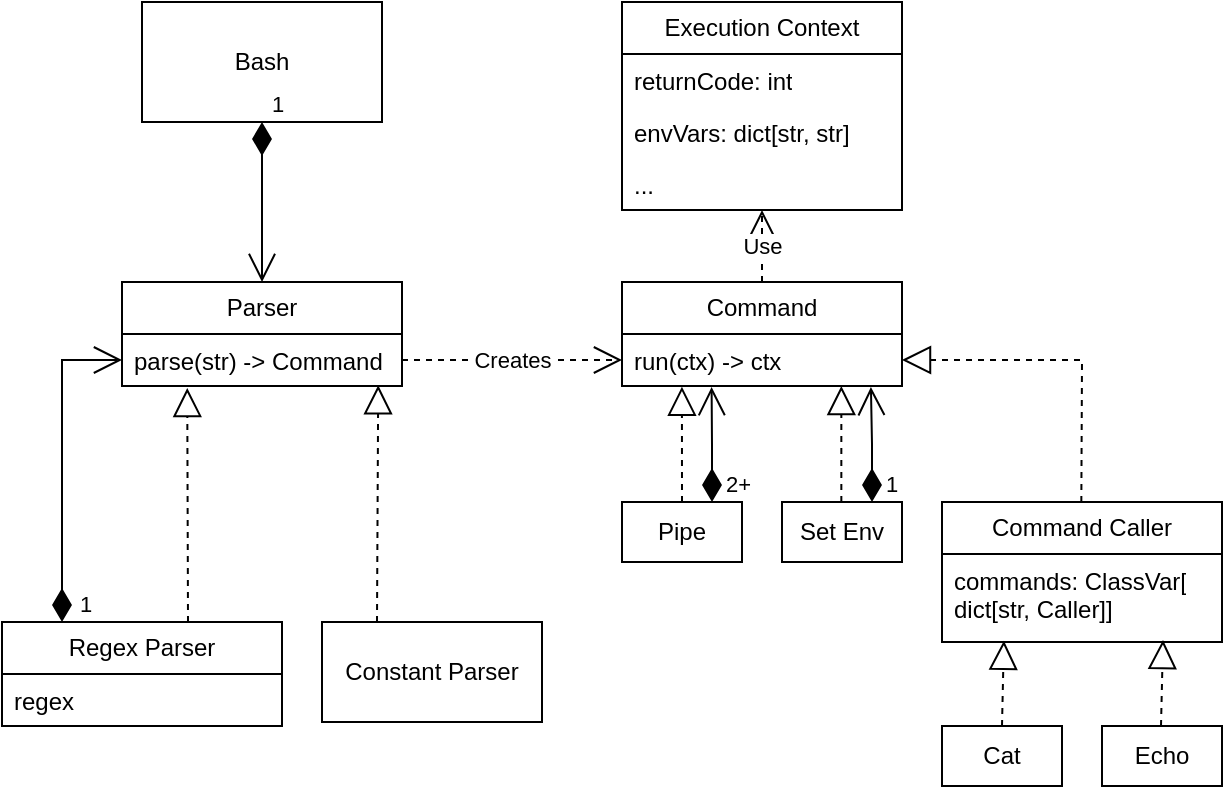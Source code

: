 <mxfile version="26.2.9">
  <diagram name="Page-1" id="c4acf3e9-155e-7222-9cf6-157b1a14988f">
    <mxGraphModel dx="1204" dy="660" grid="1" gridSize="10" guides="0" tooltips="1" connect="1" arrows="1" fold="1" page="0" pageScale="1" pageWidth="850" pageHeight="1100" background="none" math="0" shadow="0">
      <root>
        <mxCell id="0" />
        <mxCell id="1" parent="0" />
        <mxCell id="wdndsNvhbNnQc7CHM0PR-1" value="&lt;div&gt;Bash&lt;/div&gt;" style="rounded=0;whiteSpace=wrap;html=1;" vertex="1" parent="1">
          <mxGeometry x="320" y="260" width="120" height="60" as="geometry" />
        </mxCell>
        <mxCell id="wdndsNvhbNnQc7CHM0PR-3" value="Parser" style="swimlane;fontStyle=0;childLayout=stackLayout;horizontal=1;startSize=26;fillColor=none;horizontalStack=0;resizeParent=1;resizeParentMax=0;resizeLast=0;collapsible=1;marginBottom=0;whiteSpace=wrap;html=1;" vertex="1" parent="1">
          <mxGeometry x="310" y="400" width="140" height="52" as="geometry" />
        </mxCell>
        <mxCell id="wdndsNvhbNnQc7CHM0PR-4" value="parse(str) -&amp;gt; Command" style="text;strokeColor=none;fillColor=none;align=left;verticalAlign=top;spacingLeft=4;spacingRight=4;overflow=hidden;rotatable=0;points=[[0,0.5],[1,0.5]];portConstraint=eastwest;whiteSpace=wrap;html=1;" vertex="1" parent="wdndsNvhbNnQc7CHM0PR-3">
          <mxGeometry y="26" width="140" height="26" as="geometry" />
        </mxCell>
        <mxCell id="wdndsNvhbNnQc7CHM0PR-7" value="1" style="endArrow=open;html=1;endSize=12;startArrow=diamondThin;startSize=14;startFill=1;edgeStyle=orthogonalEdgeStyle;align=left;verticalAlign=bottom;rounded=0;exitX=0.5;exitY=1;exitDx=0;exitDy=0;entryX=0.5;entryY=0;entryDx=0;entryDy=0;spacingBottom=0;spacingTop=0;" edge="1" parent="1" source="wdndsNvhbNnQc7CHM0PR-1" target="wdndsNvhbNnQc7CHM0PR-3">
          <mxGeometry x="-1" y="3" relative="1" as="geometry">
            <mxPoint x="340" y="360" as="sourcePoint" />
            <mxPoint x="500" y="360" as="targetPoint" />
          </mxGeometry>
        </mxCell>
        <mxCell id="wdndsNvhbNnQc7CHM0PR-8" value="Regex Parser" style="swimlane;fontStyle=0;childLayout=stackLayout;horizontal=1;startSize=26;fillColor=none;horizontalStack=0;resizeParent=1;resizeParentMax=0;resizeLast=0;collapsible=1;marginBottom=0;whiteSpace=wrap;html=1;" vertex="1" parent="1">
          <mxGeometry x="250" y="570" width="140" height="52" as="geometry" />
        </mxCell>
        <mxCell id="wdndsNvhbNnQc7CHM0PR-9" value="regex" style="text;strokeColor=none;fillColor=none;align=left;verticalAlign=top;spacingLeft=4;spacingRight=4;overflow=hidden;rotatable=0;points=[[0,0.5],[1,0.5]];portConstraint=eastwest;whiteSpace=wrap;html=1;" vertex="1" parent="wdndsNvhbNnQc7CHM0PR-8">
          <mxGeometry y="26" width="140" height="26" as="geometry" />
        </mxCell>
        <mxCell id="wdndsNvhbNnQc7CHM0PR-13" value="1" style="endArrow=open;html=1;endSize=12;startArrow=diamondThin;startSize=14;startFill=1;edgeStyle=orthogonalEdgeStyle;align=left;verticalAlign=bottom;rounded=0;entryX=0;entryY=0.5;entryDx=0;entryDy=0;spacingTop=0;spacingLeft=10;" edge="1" parent="1" target="wdndsNvhbNnQc7CHM0PR-4">
          <mxGeometry x="-1" y="3" relative="1" as="geometry">
            <mxPoint x="280" y="570" as="sourcePoint" />
            <mxPoint x="510" y="530" as="targetPoint" />
            <Array as="points">
              <mxPoint x="280" y="570" />
              <mxPoint x="280" y="439" />
            </Array>
          </mxGeometry>
        </mxCell>
        <mxCell id="wdndsNvhbNnQc7CHM0PR-14" value="" style="endArrow=block;dashed=1;endFill=0;endSize=12;html=1;rounded=0;entryX=0.233;entryY=1.038;entryDx=0;entryDy=0;entryPerimeter=0;" edge="1" parent="1" target="wdndsNvhbNnQc7CHM0PR-4">
          <mxGeometry width="160" relative="1" as="geometry">
            <mxPoint x="343" y="570" as="sourcePoint" />
            <mxPoint x="520" y="570" as="targetPoint" />
          </mxGeometry>
        </mxCell>
        <mxCell id="wdndsNvhbNnQc7CHM0PR-19" value="Constant Parser" style="html=1;whiteSpace=wrap;" vertex="1" parent="1">
          <mxGeometry x="410" y="570" width="110" height="50" as="geometry" />
        </mxCell>
        <mxCell id="wdndsNvhbNnQc7CHM0PR-20" value="" style="endArrow=block;dashed=1;endFill=0;endSize=12;html=1;rounded=0;exitX=0.25;exitY=0;exitDx=0;exitDy=0;entryX=0.915;entryY=0.986;entryDx=0;entryDy=0;entryPerimeter=0;" edge="1" parent="1" source="wdndsNvhbNnQc7CHM0PR-19" target="wdndsNvhbNnQc7CHM0PR-4">
          <mxGeometry width="160" relative="1" as="geometry">
            <mxPoint x="480" y="520" as="sourcePoint" />
            <mxPoint x="640" y="520" as="targetPoint" />
          </mxGeometry>
        </mxCell>
        <mxCell id="wdndsNvhbNnQc7CHM0PR-21" value="Command" style="swimlane;fontStyle=0;childLayout=stackLayout;horizontal=1;startSize=26;fillColor=none;horizontalStack=0;resizeParent=1;resizeParentMax=0;resizeLast=0;collapsible=1;marginBottom=0;whiteSpace=wrap;html=1;" vertex="1" parent="1">
          <mxGeometry x="560" y="400" width="140" height="52" as="geometry" />
        </mxCell>
        <mxCell id="wdndsNvhbNnQc7CHM0PR-22" value="run(ctx) -&amp;gt; ctx" style="text;strokeColor=none;fillColor=none;align=left;verticalAlign=top;spacingLeft=4;spacingRight=4;overflow=hidden;rotatable=0;points=[[0,0.5],[1,0.5]];portConstraint=eastwest;whiteSpace=wrap;html=1;" vertex="1" parent="wdndsNvhbNnQc7CHM0PR-21">
          <mxGeometry y="26" width="140" height="26" as="geometry" />
        </mxCell>
        <mxCell id="wdndsNvhbNnQc7CHM0PR-25" value="Creates" style="endArrow=open;endSize=12;dashed=1;html=1;rounded=0;entryX=0;entryY=0.5;entryDx=0;entryDy=0;exitX=1;exitY=0.5;exitDx=0;exitDy=0;" edge="1" parent="1" source="wdndsNvhbNnQc7CHM0PR-4" target="wdndsNvhbNnQc7CHM0PR-22">
          <mxGeometry width="160" relative="1" as="geometry">
            <mxPoint x="450" y="420" as="sourcePoint" />
            <mxPoint x="610" y="420" as="targetPoint" />
          </mxGeometry>
        </mxCell>
        <mxCell id="wdndsNvhbNnQc7CHM0PR-30" value="Execution Context" style="swimlane;fontStyle=0;childLayout=stackLayout;horizontal=1;startSize=26;fillColor=none;horizontalStack=0;resizeParent=1;resizeParentMax=0;resizeLast=0;collapsible=1;marginBottom=0;whiteSpace=wrap;html=1;" vertex="1" parent="1">
          <mxGeometry x="560" y="260" width="140" height="104" as="geometry" />
        </mxCell>
        <mxCell id="wdndsNvhbNnQc7CHM0PR-31" value="returnCode: int" style="text;strokeColor=none;fillColor=none;align=left;verticalAlign=top;spacingLeft=4;spacingRight=4;overflow=hidden;rotatable=0;points=[[0,0.5],[1,0.5]];portConstraint=eastwest;whiteSpace=wrap;html=1;" vertex="1" parent="wdndsNvhbNnQc7CHM0PR-30">
          <mxGeometry y="26" width="140" height="26" as="geometry" />
        </mxCell>
        <mxCell id="wdndsNvhbNnQc7CHM0PR-32" value="envVars: dict[str, str]" style="text;strokeColor=none;fillColor=none;align=left;verticalAlign=top;spacingLeft=4;spacingRight=4;overflow=hidden;rotatable=0;points=[[0,0.5],[1,0.5]];portConstraint=eastwest;whiteSpace=wrap;html=1;" vertex="1" parent="wdndsNvhbNnQc7CHM0PR-30">
          <mxGeometry y="52" width="140" height="26" as="geometry" />
        </mxCell>
        <mxCell id="wdndsNvhbNnQc7CHM0PR-33" value="..." style="text;strokeColor=none;fillColor=none;align=left;verticalAlign=top;spacingLeft=4;spacingRight=4;overflow=hidden;rotatable=0;points=[[0,0.5],[1,0.5]];portConstraint=eastwest;whiteSpace=wrap;html=1;" vertex="1" parent="wdndsNvhbNnQc7CHM0PR-30">
          <mxGeometry y="78" width="140" height="26" as="geometry" />
        </mxCell>
        <mxCell id="wdndsNvhbNnQc7CHM0PR-34" value="Use" style="endArrow=open;endSize=12;dashed=1;html=1;rounded=0;exitX=0.5;exitY=0;exitDx=0;exitDy=0;entryX=0.5;entryY=1;entryDx=0;entryDy=0;" edge="1" parent="1" source="wdndsNvhbNnQc7CHM0PR-21" target="wdndsNvhbNnQc7CHM0PR-30">
          <mxGeometry width="160" relative="1" as="geometry">
            <mxPoint x="790" y="390" as="sourcePoint" />
            <mxPoint x="630" y="390" as="targetPoint" />
          </mxGeometry>
        </mxCell>
        <mxCell id="wdndsNvhbNnQc7CHM0PR-40" value="Pipe" style="html=1;whiteSpace=wrap;" vertex="1" parent="1">
          <mxGeometry x="560" y="510" width="60" height="30" as="geometry" />
        </mxCell>
        <mxCell id="wdndsNvhbNnQc7CHM0PR-41" value="Set Env" style="html=1;whiteSpace=wrap;" vertex="1" parent="1">
          <mxGeometry x="640" y="510" width="60" height="30" as="geometry" />
        </mxCell>
        <mxCell id="wdndsNvhbNnQc7CHM0PR-42" value="Command Caller" style="swimlane;fontStyle=0;childLayout=stackLayout;horizontal=1;startSize=26;fillColor=none;horizontalStack=0;resizeParent=1;resizeParentMax=0;resizeLast=0;collapsible=1;marginBottom=0;whiteSpace=wrap;html=1;" vertex="1" parent="1">
          <mxGeometry x="720" y="510" width="140" height="70" as="geometry" />
        </mxCell>
        <mxCell id="wdndsNvhbNnQc7CHM0PR-43" value="&lt;div&gt;commands: ClassVar[&lt;/div&gt;&lt;div&gt;dict[str, Caller]]&lt;/div&gt;" style="text;strokeColor=none;fillColor=none;align=left;verticalAlign=top;spacingLeft=4;spacingRight=4;overflow=hidden;rotatable=0;points=[[0,0.5],[1,0.5]];portConstraint=eastwest;whiteSpace=wrap;html=1;" vertex="1" parent="wdndsNvhbNnQc7CHM0PR-42">
          <mxGeometry y="26" width="140" height="44" as="geometry" />
        </mxCell>
        <mxCell id="wdndsNvhbNnQc7CHM0PR-46" value="" style="endArrow=block;dashed=1;endFill=0;endSize=12;html=1;rounded=0;exitX=0.5;exitY=0;exitDx=0;exitDy=0;entryX=0.214;entryY=1.013;entryDx=0;entryDy=0;entryPerimeter=0;" edge="1" parent="1" source="wdndsNvhbNnQc7CHM0PR-40" target="wdndsNvhbNnQc7CHM0PR-22">
          <mxGeometry width="160" relative="1" as="geometry">
            <mxPoint x="600" y="470" as="sourcePoint" />
            <mxPoint x="760" y="470" as="targetPoint" />
          </mxGeometry>
        </mxCell>
        <mxCell id="wdndsNvhbNnQc7CHM0PR-47" value="" style="endArrow=block;dashed=1;endFill=0;endSize=12;html=1;rounded=0;exitX=0.5;exitY=0;exitDx=0;exitDy=0;entryX=0.214;entryY=1.013;entryDx=0;entryDy=0;entryPerimeter=0;" edge="1" parent="1">
          <mxGeometry width="160" relative="1" as="geometry">
            <mxPoint x="669.67" y="510" as="sourcePoint" />
            <mxPoint x="669.67" y="452" as="targetPoint" />
          </mxGeometry>
        </mxCell>
        <mxCell id="wdndsNvhbNnQc7CHM0PR-48" value="" style="endArrow=block;dashed=1;endFill=0;endSize=12;html=1;rounded=0;exitX=0.5;exitY=0;exitDx=0;exitDy=0;entryX=1;entryY=0.5;entryDx=0;entryDy=0;" edge="1" parent="1" target="wdndsNvhbNnQc7CHM0PR-22">
          <mxGeometry width="160" relative="1" as="geometry">
            <mxPoint x="789.67" y="510" as="sourcePoint" />
            <mxPoint x="789.67" y="452" as="targetPoint" />
            <Array as="points">
              <mxPoint x="790" y="439" />
            </Array>
          </mxGeometry>
        </mxCell>
        <mxCell id="wdndsNvhbNnQc7CHM0PR-49" value="Cat" style="html=1;whiteSpace=wrap;" vertex="1" parent="1">
          <mxGeometry x="720" y="622" width="60" height="30" as="geometry" />
        </mxCell>
        <mxCell id="wdndsNvhbNnQc7CHM0PR-50" value="Echo" style="html=1;whiteSpace=wrap;" vertex="1" parent="1">
          <mxGeometry x="800" y="622" width="60" height="30" as="geometry" />
        </mxCell>
        <mxCell id="wdndsNvhbNnQc7CHM0PR-51" value="" style="endArrow=block;dashed=1;endFill=0;endSize=12;html=1;rounded=0;exitX=0.5;exitY=0;exitDx=0;exitDy=0;entryX=0.221;entryY=0.986;entryDx=0;entryDy=0;entryPerimeter=0;" edge="1" parent="1" source="wdndsNvhbNnQc7CHM0PR-49" target="wdndsNvhbNnQc7CHM0PR-43">
          <mxGeometry width="160" relative="1" as="geometry">
            <mxPoint x="750" y="600" as="sourcePoint" />
            <mxPoint x="910" y="600" as="targetPoint" />
          </mxGeometry>
        </mxCell>
        <mxCell id="wdndsNvhbNnQc7CHM0PR-52" value="" style="endArrow=block;dashed=1;endFill=0;endSize=12;html=1;rounded=0;exitX=0.5;exitY=0;exitDx=0;exitDy=0;entryX=0.221;entryY=0.986;entryDx=0;entryDy=0;entryPerimeter=0;" edge="1" parent="1">
          <mxGeometry width="160" relative="1" as="geometry">
            <mxPoint x="829.5" y="622" as="sourcePoint" />
            <mxPoint x="830.5" y="579" as="targetPoint" />
          </mxGeometry>
        </mxCell>
        <mxCell id="wdndsNvhbNnQc7CHM0PR-53" value="2+" style="endArrow=open;html=1;endSize=12;startArrow=diamondThin;startSize=14;startFill=1;edgeStyle=orthogonalEdgeStyle;align=left;verticalAlign=bottom;rounded=0;exitX=0.75;exitY=0;exitDx=0;exitDy=0;entryX=0.32;entryY=1.02;entryDx=0;entryDy=0;entryPerimeter=0;" edge="1" parent="1" source="wdndsNvhbNnQc7CHM0PR-40" target="wdndsNvhbNnQc7CHM0PR-22">
          <mxGeometry x="-1.0" y="-5" relative="1" as="geometry">
            <mxPoint x="620" y="490" as="sourcePoint" />
            <mxPoint x="780" y="490" as="targetPoint" />
            <mxPoint as="offset" />
          </mxGeometry>
        </mxCell>
        <mxCell id="wdndsNvhbNnQc7CHM0PR-54" value="1" style="endArrow=open;html=1;endSize=12;startArrow=diamondThin;startSize=14;startFill=1;edgeStyle=orthogonalEdgeStyle;align=left;verticalAlign=bottom;rounded=0;exitX=0.75;exitY=0;exitDx=0;exitDy=0;entryX=0.889;entryY=1.02;entryDx=0;entryDy=0;entryPerimeter=0;" edge="1" parent="1" source="wdndsNvhbNnQc7CHM0PR-41" target="wdndsNvhbNnQc7CHM0PR-22">
          <mxGeometry x="-1.0" y="-5" relative="1" as="geometry">
            <mxPoint x="690" y="517" as="sourcePoint" />
            <mxPoint x="690" y="460" as="targetPoint" />
            <mxPoint as="offset" />
          </mxGeometry>
        </mxCell>
      </root>
    </mxGraphModel>
  </diagram>
</mxfile>
